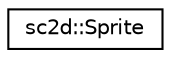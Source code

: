 digraph "Graphical Class Hierarchy"
{
  edge [fontname="Helvetica",fontsize="10",labelfontname="Helvetica",labelfontsize="10"];
  node [fontname="Helvetica",fontsize="10",shape=record];
  rankdir="LR";
  Node0 [label="sc2d::Sprite",height=0.2,width=0.4,color="black", fillcolor="white", style="filled",URL="$classsc2d_1_1Sprite.html"];
}
